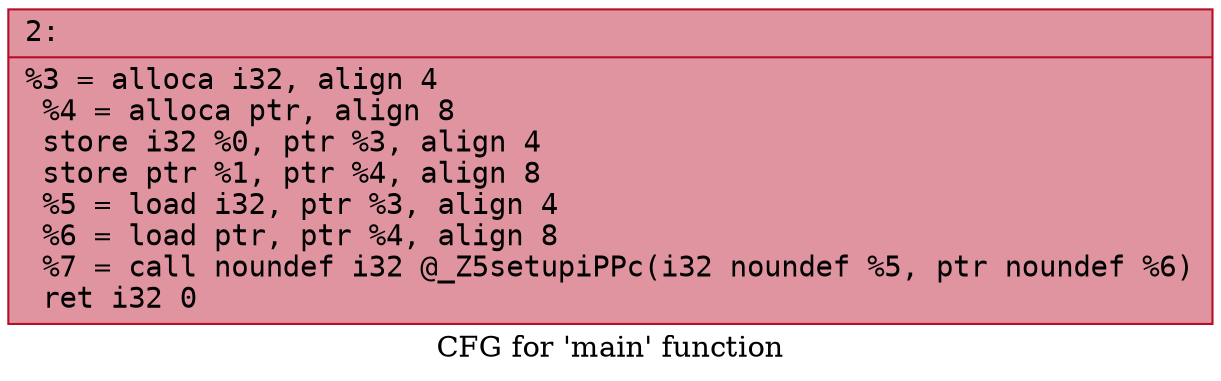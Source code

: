 digraph "CFG for 'main' function" {
	label="CFG for 'main' function";

	Node0x600003ada300 [shape=record,color="#b70d28ff", style=filled, fillcolor="#b70d2870" fontname="Courier",label="{2:\l|  %3 = alloca i32, align 4\l  %4 = alloca ptr, align 8\l  store i32 %0, ptr %3, align 4\l  store ptr %1, ptr %4, align 8\l  %5 = load i32, ptr %3, align 4\l  %6 = load ptr, ptr %4, align 8\l  %7 = call noundef i32 @_Z5setupiPPc(i32 noundef %5, ptr noundef %6)\l  ret i32 0\l}"];
}

